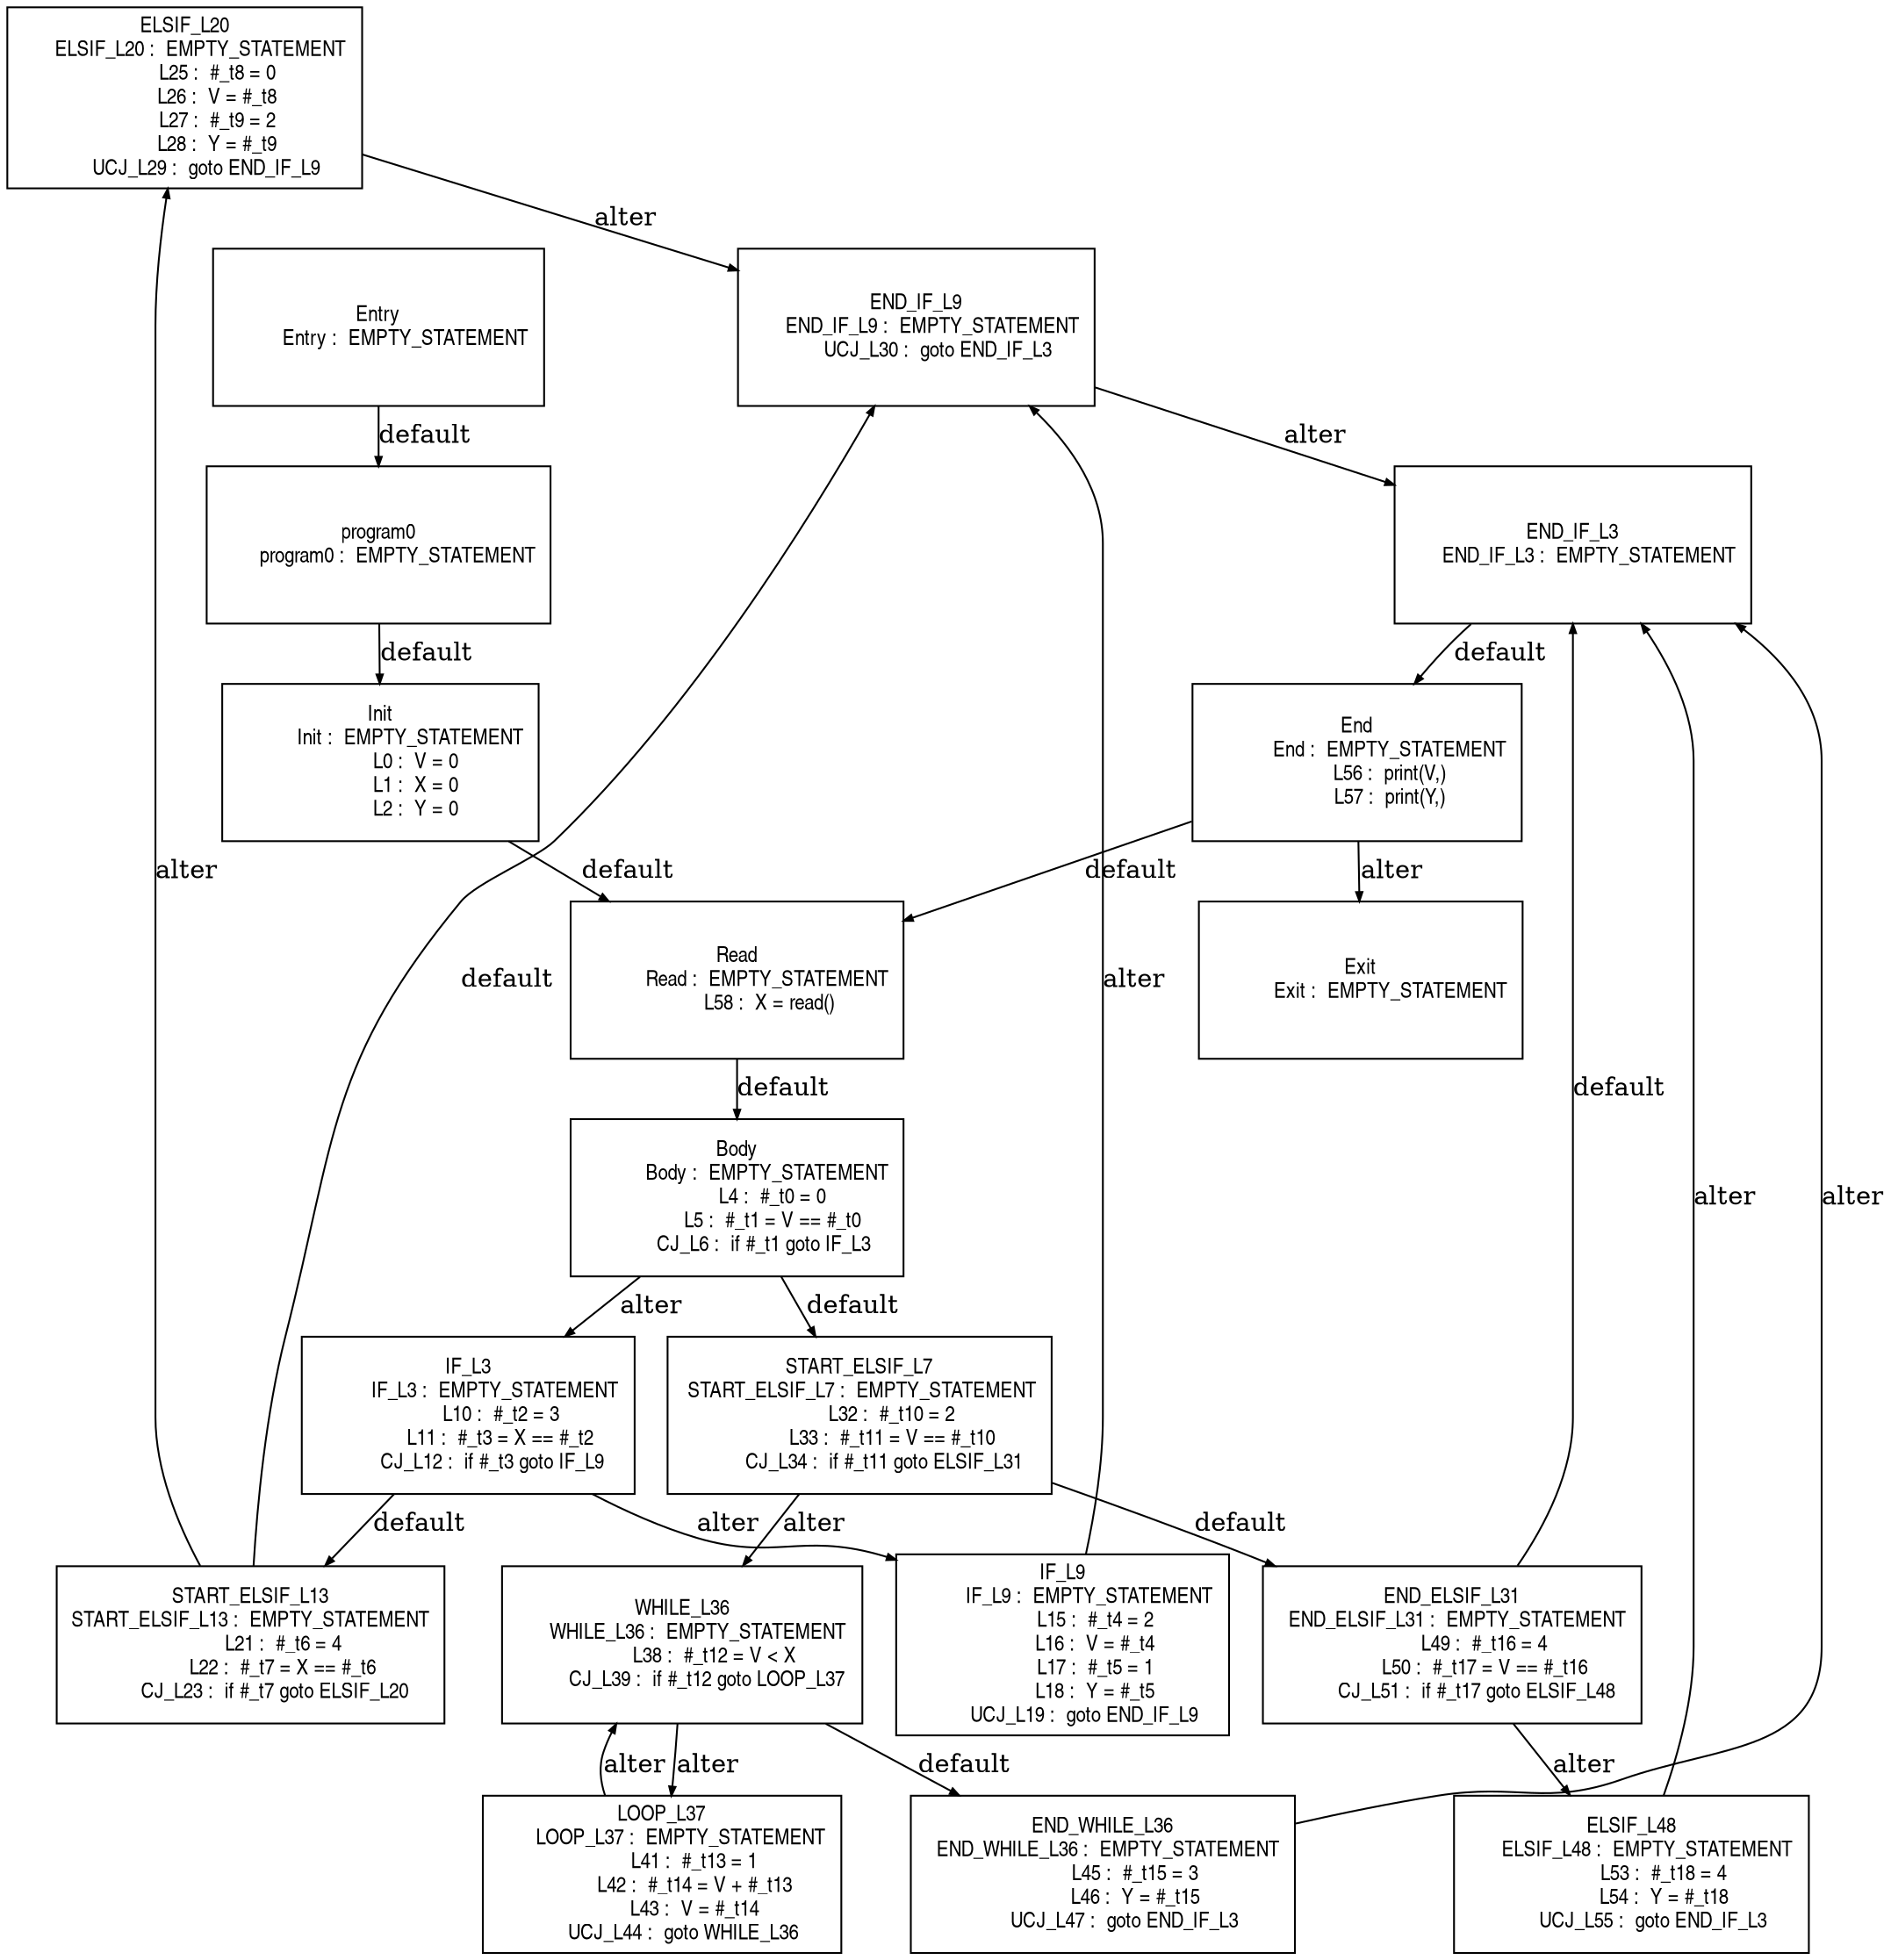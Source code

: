digraph G {
  ranksep=.25;
  edge [arrowsize=.5]
  node [shape=rectangle, fontname="ArialNarrow",
        fontsize=12,  height=1.2];
  "ELSIF_L20
      ELSIF_L20 :  EMPTY_STATEMENT
            L25 :  #_t8 = 0
            L26 :  V = #_t8
            L27 :  #_t9 = 2
            L28 :  Y = #_t9
        UCJ_L29 :  goto END_IF_L9
"; "LOOP_L37
       LOOP_L37 :  EMPTY_STATEMENT
            L41 :  #_t13 = 1
            L42 :  #_t14 = V + #_t13
            L43 :  V = #_t14
        UCJ_L44 :  goto WHILE_L36
"; "ELSIF_L48
      ELSIF_L48 :  EMPTY_STATEMENT
            L53 :  #_t18 = 4
            L54 :  Y = #_t18
        UCJ_L55 :  goto END_IF_L3
"; "START_ELSIF_L7
 START_ELSIF_L7 :  EMPTY_STATEMENT
            L32 :  #_t10 = 2
            L33 :  #_t11 = V == #_t10
         CJ_L34 :  if #_t11 goto ELSIF_L31
"; "END_IF_L3
      END_IF_L3 :  EMPTY_STATEMENT
"; "Exit
           Exit :  EMPTY_STATEMENT
"; "END_IF_L9
      END_IF_L9 :  EMPTY_STATEMENT
        UCJ_L30 :  goto END_IF_L3
"; "IF_L3
          IF_L3 :  EMPTY_STATEMENT
            L10 :  #_t2 = 3
            L11 :  #_t3 = X == #_t2
         CJ_L12 :  if #_t3 goto IF_L9
"; "Read
           Read :  EMPTY_STATEMENT
            L58 :  X = read()
"; "Init
           Init :  EMPTY_STATEMENT
             L0 :  V = 0
             L1 :  X = 0
             L2 :  Y = 0
"; "WHILE_L36
      WHILE_L36 :  EMPTY_STATEMENT
            L38 :  #_t12 = V < X
         CJ_L39 :  if #_t12 goto LOOP_L37
"; "Body
           Body :  EMPTY_STATEMENT
             L4 :  #_t0 = 0
             L5 :  #_t1 = V == #_t0
          CJ_L6 :  if #_t1 goto IF_L3
"; "program0
       program0 :  EMPTY_STATEMENT
"; "IF_L9
          IF_L9 :  EMPTY_STATEMENT
            L15 :  #_t4 = 2
            L16 :  V = #_t4
            L17 :  #_t5 = 1
            L18 :  Y = #_t5
        UCJ_L19 :  goto END_IF_L9
"; "Entry
          Entry :  EMPTY_STATEMENT
"; "END_ELSIF_L31
  END_ELSIF_L31 :  EMPTY_STATEMENT
            L49 :  #_t16 = 4
            L50 :  #_t17 = V == #_t16
         CJ_L51 :  if #_t17 goto ELSIF_L48
"; "END_WHILE_L36
  END_WHILE_L36 :  EMPTY_STATEMENT
            L45 :  #_t15 = 3
            L46 :  Y = #_t15
        UCJ_L47 :  goto END_IF_L3
"; "START_ELSIF_L13
START_ELSIF_L13 :  EMPTY_STATEMENT
            L21 :  #_t6 = 4
            L22 :  #_t7 = X == #_t6
         CJ_L23 :  if #_t7 goto ELSIF_L20
"; "End
            End :  EMPTY_STATEMENT
            L56 :  print(V,)
            L57 :  print(Y,)
"; 
  "program0
       program0 :  EMPTY_STATEMENT
" -> "Init
           Init :  EMPTY_STATEMENT
             L0 :  V = 0
             L1 :  X = 0
             L2 :  Y = 0
"  [label="default"];
  "Init
           Init :  EMPTY_STATEMENT
             L0 :  V = 0
             L1 :  X = 0
             L2 :  Y = 0
" -> "Read
           Read :  EMPTY_STATEMENT
            L58 :  X = read()
"  [label="default"];
  "Body
           Body :  EMPTY_STATEMENT
             L4 :  #_t0 = 0
             L5 :  #_t1 = V == #_t0
          CJ_L6 :  if #_t1 goto IF_L3
" -> "START_ELSIF_L7
 START_ELSIF_L7 :  EMPTY_STATEMENT
            L32 :  #_t10 = 2
            L33 :  #_t11 = V == #_t10
         CJ_L34 :  if #_t11 goto ELSIF_L31
"  [label="default"];
  "Body
           Body :  EMPTY_STATEMENT
             L4 :  #_t0 = 0
             L5 :  #_t1 = V == #_t0
          CJ_L6 :  if #_t1 goto IF_L3
" -> "IF_L3
          IF_L3 :  EMPTY_STATEMENT
            L10 :  #_t2 = 3
            L11 :  #_t3 = X == #_t2
         CJ_L12 :  if #_t3 goto IF_L9
"  [label="alter"];
  "IF_L3
          IF_L3 :  EMPTY_STATEMENT
            L10 :  #_t2 = 3
            L11 :  #_t3 = X == #_t2
         CJ_L12 :  if #_t3 goto IF_L9
" -> "START_ELSIF_L13
START_ELSIF_L13 :  EMPTY_STATEMENT
            L21 :  #_t6 = 4
            L22 :  #_t7 = X == #_t6
         CJ_L23 :  if #_t7 goto ELSIF_L20
"  [label="default"];
  "IF_L3
          IF_L3 :  EMPTY_STATEMENT
            L10 :  #_t2 = 3
            L11 :  #_t3 = X == #_t2
         CJ_L12 :  if #_t3 goto IF_L9
" -> "IF_L9
          IF_L9 :  EMPTY_STATEMENT
            L15 :  #_t4 = 2
            L16 :  V = #_t4
            L17 :  #_t5 = 1
            L18 :  Y = #_t5
        UCJ_L19 :  goto END_IF_L9
"  [label="alter"];
  "IF_L9
          IF_L9 :  EMPTY_STATEMENT
            L15 :  #_t4 = 2
            L16 :  V = #_t4
            L17 :  #_t5 = 1
            L18 :  Y = #_t5
        UCJ_L19 :  goto END_IF_L9
" -> "END_IF_L9
      END_IF_L9 :  EMPTY_STATEMENT
        UCJ_L30 :  goto END_IF_L3
"  [label="alter"];
  "START_ELSIF_L13
START_ELSIF_L13 :  EMPTY_STATEMENT
            L21 :  #_t6 = 4
            L22 :  #_t7 = X == #_t6
         CJ_L23 :  if #_t7 goto ELSIF_L20
" -> "END_IF_L9
      END_IF_L9 :  EMPTY_STATEMENT
        UCJ_L30 :  goto END_IF_L3
"  [label="default"];
  "START_ELSIF_L13
START_ELSIF_L13 :  EMPTY_STATEMENT
            L21 :  #_t6 = 4
            L22 :  #_t7 = X == #_t6
         CJ_L23 :  if #_t7 goto ELSIF_L20
" -> "ELSIF_L20
      ELSIF_L20 :  EMPTY_STATEMENT
            L25 :  #_t8 = 0
            L26 :  V = #_t8
            L27 :  #_t9 = 2
            L28 :  Y = #_t9
        UCJ_L29 :  goto END_IF_L9
"  [label="alter"];
  "ELSIF_L20
      ELSIF_L20 :  EMPTY_STATEMENT
            L25 :  #_t8 = 0
            L26 :  V = #_t8
            L27 :  #_t9 = 2
            L28 :  Y = #_t9
        UCJ_L29 :  goto END_IF_L9
" -> "END_IF_L9
      END_IF_L9 :  EMPTY_STATEMENT
        UCJ_L30 :  goto END_IF_L3
"  [label="alter"];
  "END_IF_L9
      END_IF_L9 :  EMPTY_STATEMENT
        UCJ_L30 :  goto END_IF_L3
" -> "END_IF_L3
      END_IF_L3 :  EMPTY_STATEMENT
"  [label="alter"];
  "START_ELSIF_L7
 START_ELSIF_L7 :  EMPTY_STATEMENT
            L32 :  #_t10 = 2
            L33 :  #_t11 = V == #_t10
         CJ_L34 :  if #_t11 goto ELSIF_L31
" -> "END_ELSIF_L31
  END_ELSIF_L31 :  EMPTY_STATEMENT
            L49 :  #_t16 = 4
            L50 :  #_t17 = V == #_t16
         CJ_L51 :  if #_t17 goto ELSIF_L48
"  [label="default"];
  "START_ELSIF_L7
 START_ELSIF_L7 :  EMPTY_STATEMENT
            L32 :  #_t10 = 2
            L33 :  #_t11 = V == #_t10
         CJ_L34 :  if #_t11 goto ELSIF_L31
" -> "WHILE_L36
      WHILE_L36 :  EMPTY_STATEMENT
            L38 :  #_t12 = V < X
         CJ_L39 :  if #_t12 goto LOOP_L37
"  [label="alter"];
  "WHILE_L36
      WHILE_L36 :  EMPTY_STATEMENT
            L38 :  #_t12 = V < X
         CJ_L39 :  if #_t12 goto LOOP_L37
" -> "END_WHILE_L36
  END_WHILE_L36 :  EMPTY_STATEMENT
            L45 :  #_t15 = 3
            L46 :  Y = #_t15
        UCJ_L47 :  goto END_IF_L3
"  [label="default"];
  "WHILE_L36
      WHILE_L36 :  EMPTY_STATEMENT
            L38 :  #_t12 = V < X
         CJ_L39 :  if #_t12 goto LOOP_L37
" -> "LOOP_L37
       LOOP_L37 :  EMPTY_STATEMENT
            L41 :  #_t13 = 1
            L42 :  #_t14 = V + #_t13
            L43 :  V = #_t14
        UCJ_L44 :  goto WHILE_L36
"  [label="alter"];
  "LOOP_L37
       LOOP_L37 :  EMPTY_STATEMENT
            L41 :  #_t13 = 1
            L42 :  #_t14 = V + #_t13
            L43 :  V = #_t14
        UCJ_L44 :  goto WHILE_L36
" -> "WHILE_L36
      WHILE_L36 :  EMPTY_STATEMENT
            L38 :  #_t12 = V < X
         CJ_L39 :  if #_t12 goto LOOP_L37
"  [label="alter"];
  "END_WHILE_L36
  END_WHILE_L36 :  EMPTY_STATEMENT
            L45 :  #_t15 = 3
            L46 :  Y = #_t15
        UCJ_L47 :  goto END_IF_L3
" -> "END_IF_L3
      END_IF_L3 :  EMPTY_STATEMENT
"  [label="alter"];
  "END_ELSIF_L31
  END_ELSIF_L31 :  EMPTY_STATEMENT
            L49 :  #_t16 = 4
            L50 :  #_t17 = V == #_t16
         CJ_L51 :  if #_t17 goto ELSIF_L48
" -> "END_IF_L3
      END_IF_L3 :  EMPTY_STATEMENT
"  [label="default"];
  "END_ELSIF_L31
  END_ELSIF_L31 :  EMPTY_STATEMENT
            L49 :  #_t16 = 4
            L50 :  #_t17 = V == #_t16
         CJ_L51 :  if #_t17 goto ELSIF_L48
" -> "ELSIF_L48
      ELSIF_L48 :  EMPTY_STATEMENT
            L53 :  #_t18 = 4
            L54 :  Y = #_t18
        UCJ_L55 :  goto END_IF_L3
"  [label="alter"];
  "ELSIF_L48
      ELSIF_L48 :  EMPTY_STATEMENT
            L53 :  #_t18 = 4
            L54 :  Y = #_t18
        UCJ_L55 :  goto END_IF_L3
" -> "END_IF_L3
      END_IF_L3 :  EMPTY_STATEMENT
"  [label="alter"];
  "END_IF_L3
      END_IF_L3 :  EMPTY_STATEMENT
" -> "End
            End :  EMPTY_STATEMENT
            L56 :  print(V,)
            L57 :  print(Y,)
"  [label="default"];
  "Entry
          Entry :  EMPTY_STATEMENT
" -> "program0
       program0 :  EMPTY_STATEMENT
"  [label="default"];
  "End
            End :  EMPTY_STATEMENT
            L56 :  print(V,)
            L57 :  print(Y,)
" -> "Read
           Read :  EMPTY_STATEMENT
            L58 :  X = read()
"  [label="default"];
  "End
            End :  EMPTY_STATEMENT
            L56 :  print(V,)
            L57 :  print(Y,)
" -> "Exit
           Exit :  EMPTY_STATEMENT
"  [label="alter"];
  "Read
           Read :  EMPTY_STATEMENT
            L58 :  X = read()
" -> "Body
           Body :  EMPTY_STATEMENT
             L4 :  #_t0 = 0
             L5 :  #_t1 = V == #_t0
          CJ_L6 :  if #_t1 goto IF_L3
"  [label="default"];
}
